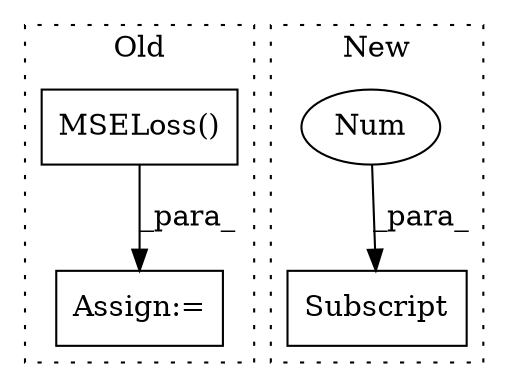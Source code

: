 digraph G {
subgraph cluster0 {
1 [label="MSELoss()" a="75" s="10115" l="18" shape="box"];
3 [label="Assign:=" a="68" s="10112" l="3" shape="box"];
label = "Old";
style="dotted";
}
subgraph cluster1 {
2 [label="Subscript" a="63" s="10191,0" l="17,0" shape="box"];
4 [label="Num" a="76" s="10206" l="1" shape="ellipse"];
label = "New";
style="dotted";
}
1 -> 3 [label="_para_"];
4 -> 2 [label="_para_"];
}